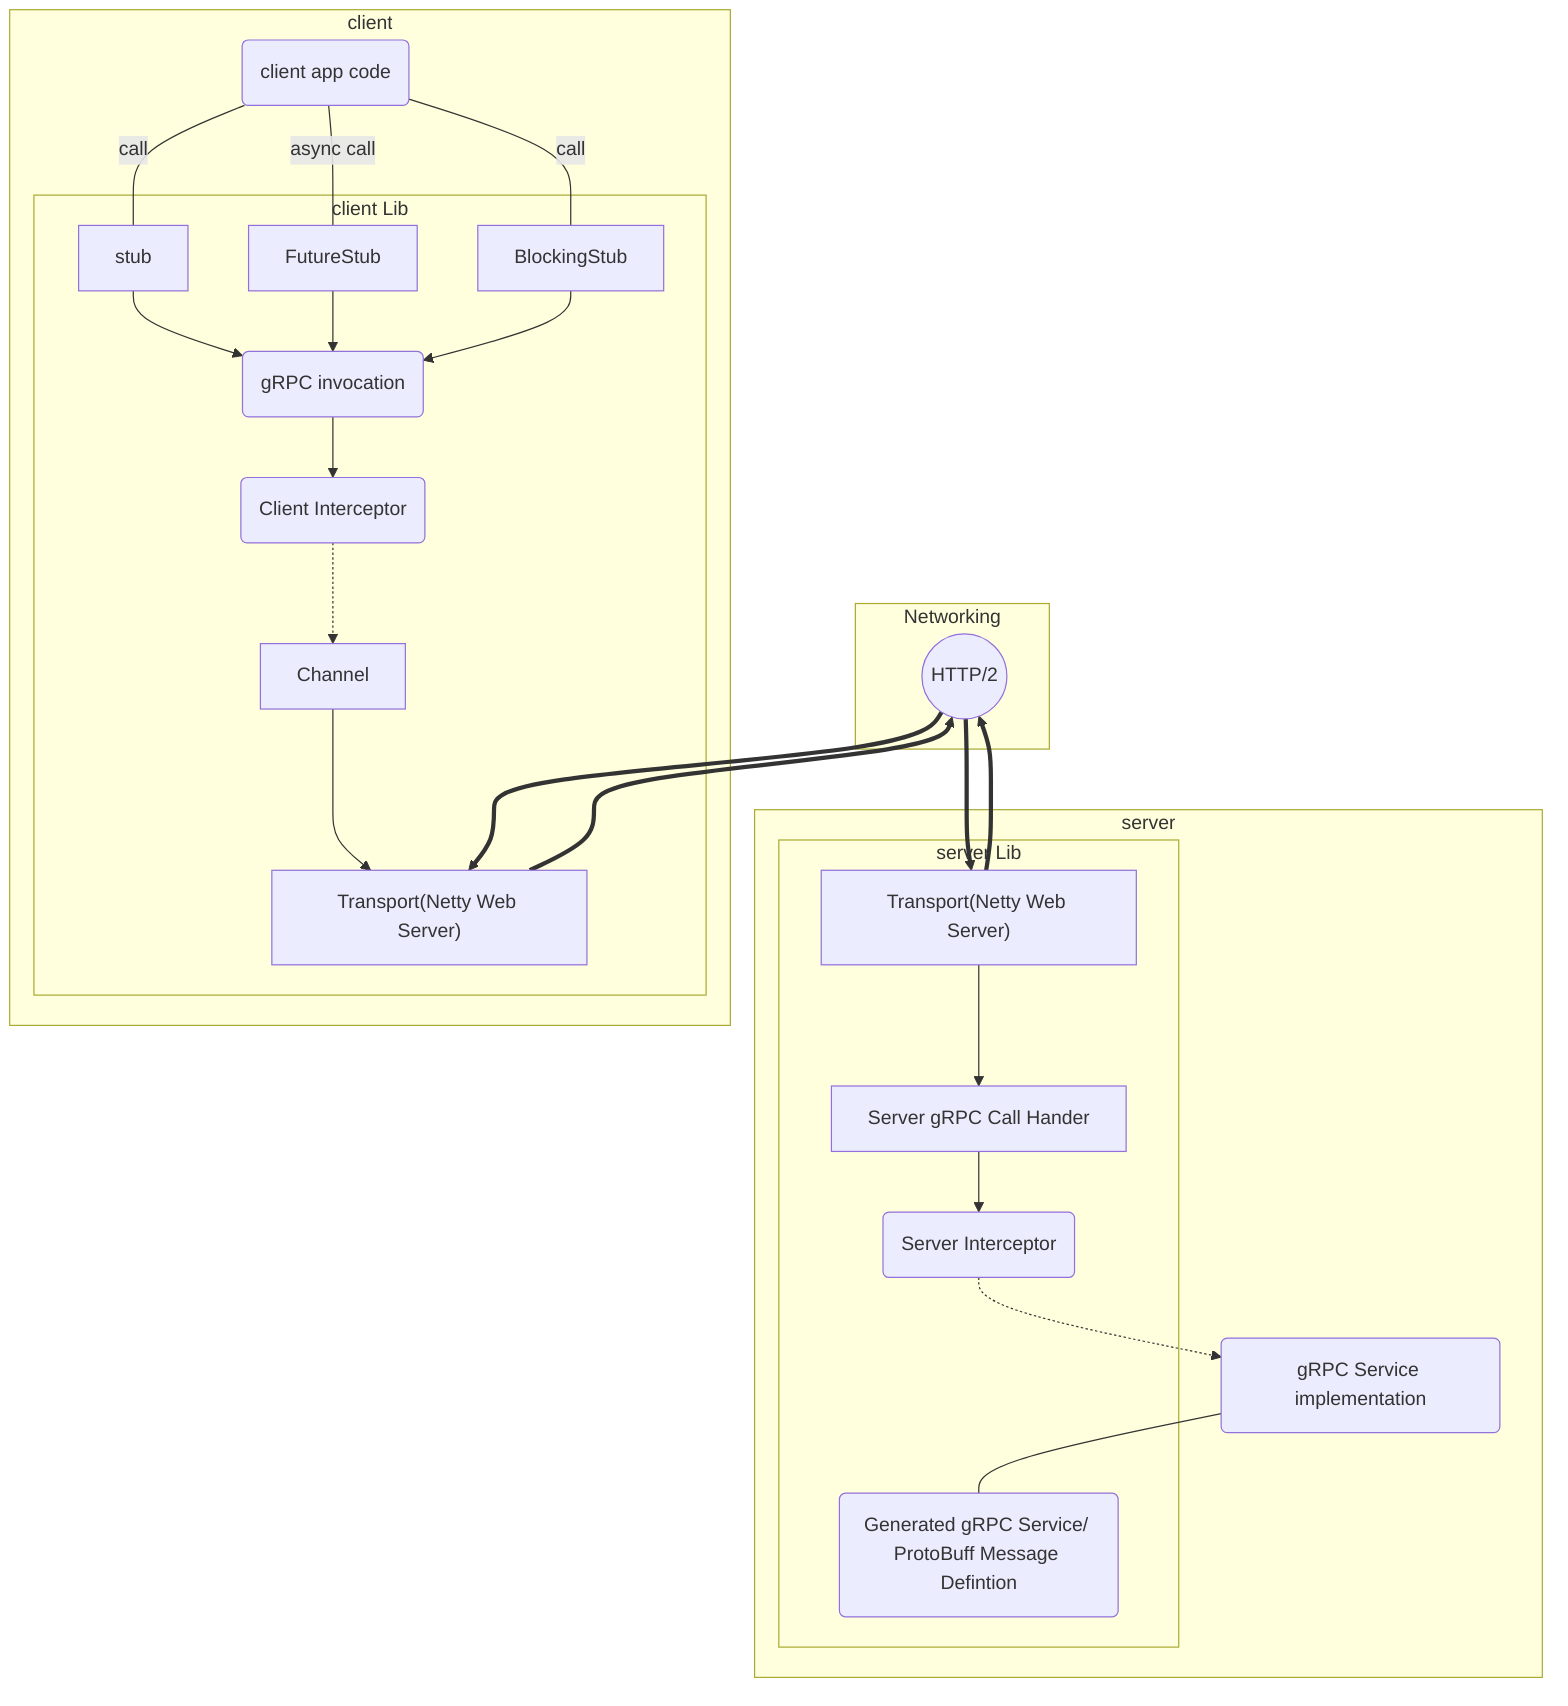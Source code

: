 graph TB

subgraph Networking
  http2((HTTP/2))
end

subgraph server
  serverApp(gRPC Service implementation)
  serverApp --- SDL("Generated gRPC Service/ ProtoBuff Message Defintion")
  ServerInterceptor("Server Interceptor") -.-> serverApp
  subgraph server Lib
    SDL
    gRPCserverHandler["Server gRPC Call Hander"] --> ServerInterceptor
    ServerTransport["Transport(Netty Web Server)"] --> gRPCserverHandler
  end
end

subgraph client
    clientApp(client app code) ---|call| stub
    clientApp(client app code) ---|async call| FutureStub
    clientApp(client app code) ---|call| BlockingStub
    subgraph client Lib
      stub --> gRPCClientInvocation(gRPC invocation)
      FutureStub --> gRPCClientInvocation
      BlockingStub --> gRPCClientInvocation
      gRPCClientInvocation --> ClientInterceptor("Client Interceptor")
      ClientInterceptor -.-> Channel
      Channel --> ClientTransport["Transport(Netty Web Server)"]
    end
end

ClientTransport ==> http2
http2 ==> ServerTransport
ServerTransport ==> http2
http2 ==> ClientTransport